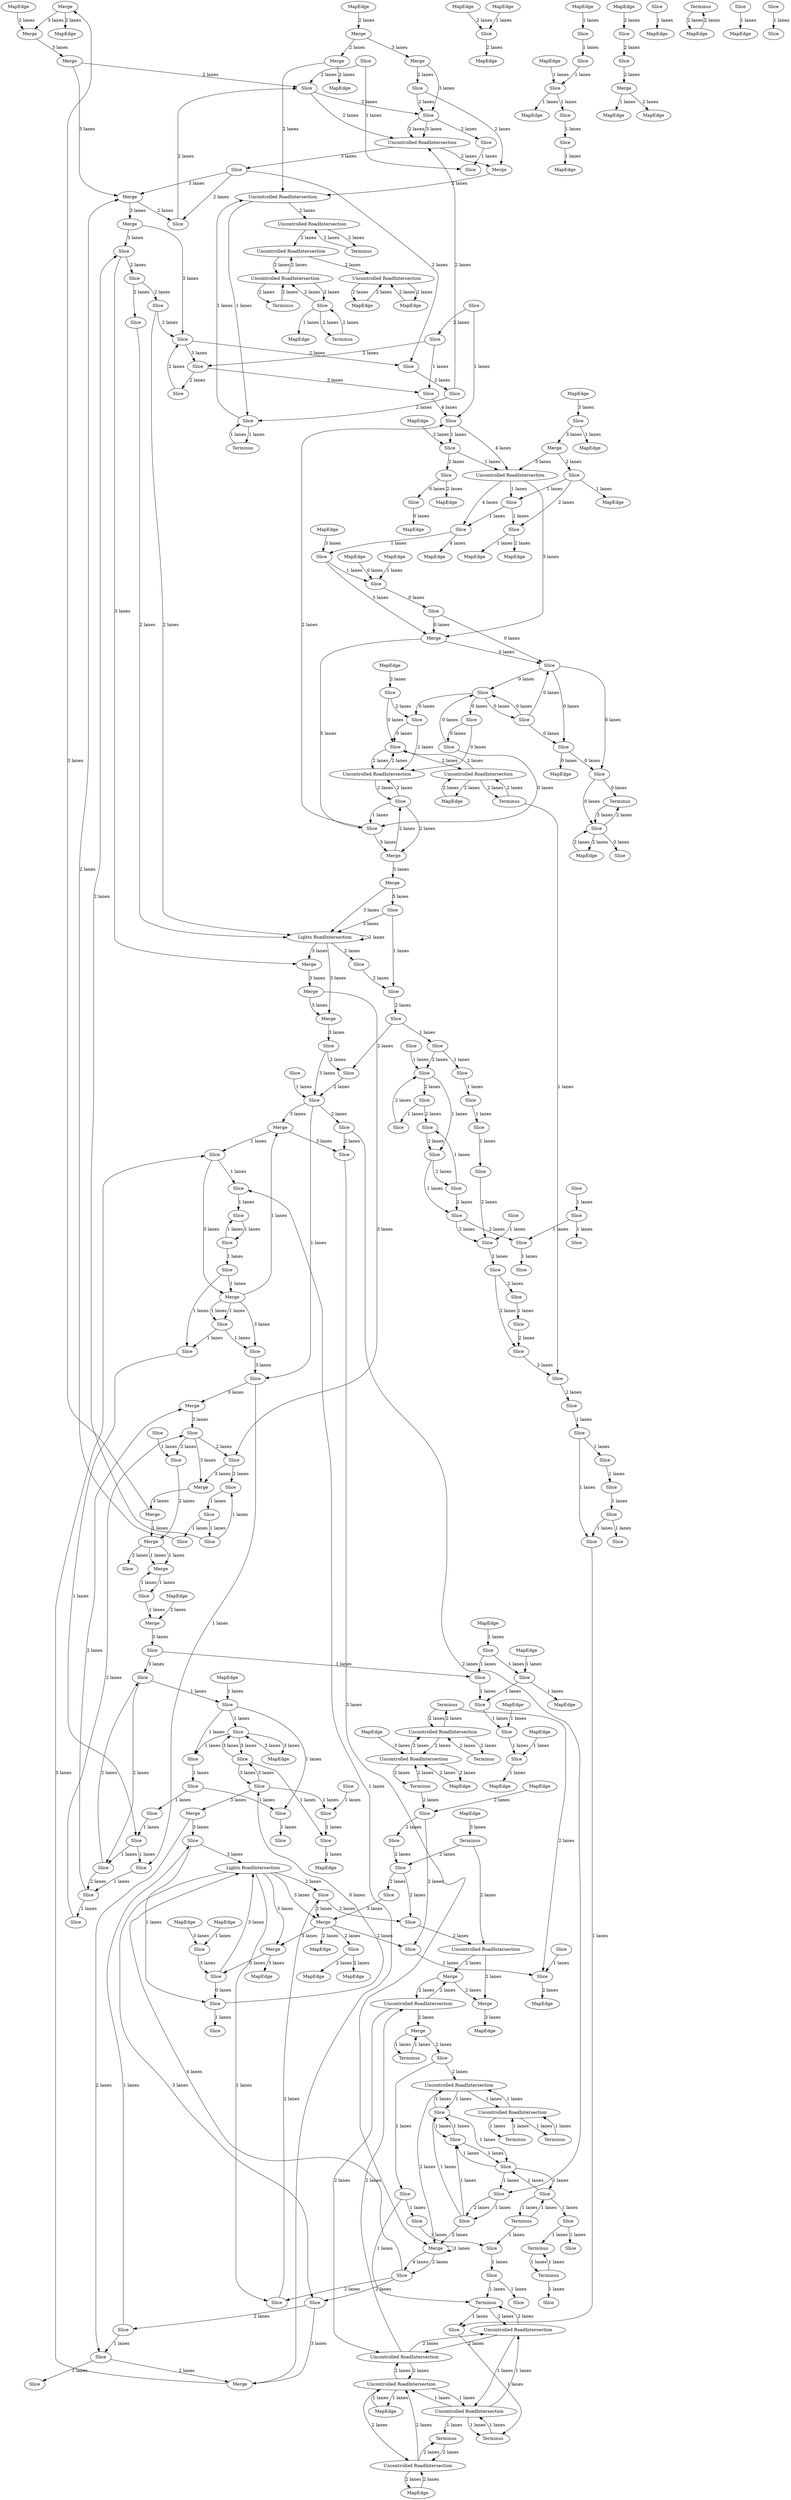 digraph {
    0 [ label = "Merge" ]
    1 [ label = "MapEdge" ]
    2 [ label = "Merge" ]
    3 [ label = "Lights RoadIntersection" ]
    4 [ label = "Merge" ]
    5 [ label = "Merge" ]
    6 [ label = "Merge" ]
    7 [ label = "Slice" ]
    8 [ label = "MapEdge" ]
    9 [ label = "Uncontrolled RoadIntersection" ]
    10 [ label = "Slice" ]
    11 [ label = "Terminus" ]
    12 [ label = "Uncontrolled RoadIntersection" ]
    13 [ label = "Merge" ]
    14 [ label = "MapEdge" ]
    15 [ label = "MapEdge" ]
    16 [ label = "MapEdge" ]
    17 [ label = "Terminus" ]
    18 [ label = "MapEdge" ]
    19 [ label = "Slice" ]
    20 [ label = "Slice" ]
    21 [ label = "MapEdge" ]
    22 [ label = "Merge" ]
    23 [ label = "Uncontrolled RoadIntersection" ]
    24 [ label = "MapEdge" ]
    25 [ label = "Merge" ]
    26 [ label = "Slice" ]
    27 [ label = "MapEdge" ]
    28 [ label = "Slice" ]
    29 [ label = "Merge" ]
    30 [ label = "Terminus" ]
    31 [ label = "Slice" ]
    32 [ label = "Uncontrolled RoadIntersection" ]
    33 [ label = "Terminus" ]
    34 [ label = "Merge" ]
    35 [ label = "Uncontrolled RoadIntersection" ]
    36 [ label = "Uncontrolled RoadIntersection" ]
    37 [ label = "Terminus" ]
    38 [ label = "Uncontrolled RoadIntersection" ]
    39 [ label = "Terminus" ]
    40 [ label = "Merge" ]
    41 [ label = "Slice" ]
    42 [ label = "Slice" ]
    43 [ label = "Merge" ]
    44 [ label = "Terminus" ]
    45 [ label = "MapEdge" ]
    46 [ label = "Merge" ]
    47 [ label = "Slice" ]
    48 [ label = "Slice" ]
    49 [ label = "Merge" ]
    50 [ label = "Slice" ]
    51 [ label = "Slice" ]
    52 [ label = "Merge" ]
    53 [ label = "Slice" ]
    54 [ label = "Merge" ]
    55 [ label = "Merge" ]
    56 [ label = "Slice" ]
    57 [ label = "MapEdge" ]
    58 [ label = "MapEdge" ]
    59 [ label = "MapEdge" ]
    60 [ label = "Slice" ]
    61 [ label = "Merge" ]
    62 [ label = "Merge" ]
    63 [ label = "MapEdge" ]
    64 [ label = "Slice" ]
    65 [ label = "Slice" ]
    66 [ label = "Slice" ]
    67 [ label = "Slice" ]
    68 [ label = "Slice" ]
    69 [ label = "Uncontrolled RoadIntersection" ]
    70 [ label = "Uncontrolled RoadIntersection" ]
    71 [ label = "Uncontrolled RoadIntersection" ]
    72 [ label = "Terminus" ]
    73 [ label = "MapEdge" ]
    74 [ label = "Slice" ]
    75 [ label = "Slice" ]
    76 [ label = "MapEdge" ]
    77 [ label = "Terminus" ]
    78 [ label = "MapEdge" ]
    79 [ label = "Uncontrolled RoadIntersection" ]
    80 [ label = "Terminus" ]
    81 [ label = "Uncontrolled RoadIntersection" ]
    82 [ label = "MapEdge" ]
    83 [ label = "Merge" ]
    84 [ label = "MapEdge" ]
    85 [ label = "MapEdge" ]
    86 [ label = "Slice" ]
    87 [ label = "Slice" ]
    88 [ label = "Slice" ]
    89 [ label = "Uncontrolled RoadIntersection" ]
    90 [ label = "Slice" ]
    91 [ label = "MapEdge" ]
    92 [ label = "Slice" ]
    93 [ label = "Slice" ]
    94 [ label = "MapEdge" ]
    95 [ label = "Slice" ]
    96 [ label = "Slice" ]
    97 [ label = "Slice" ]
    98 [ label = "Slice" ]
    99 [ label = "Slice" ]
    100 [ label = "Slice" ]
    101 [ label = "Merge" ]
    102 [ label = "Merge" ]
    103 [ label = "Slice" ]
    104 [ label = "Slice" ]
    105 [ label = "Slice" ]
    106 [ label = "Slice" ]
    107 [ label = "Slice" ]
    108 [ label = "Slice" ]
    109 [ label = "Slice" ]
    110 [ label = "MapEdge" ]
    111 [ label = "MapEdge" ]
    112 [ label = "Slice" ]
    113 [ label = "MapEdge" ]
    114 [ label = "Merge" ]
    115 [ label = "Merge" ]
    116 [ label = "Terminus" ]
    117 [ label = "Slice" ]
    118 [ label = "Slice" ]
    119 [ label = "MapEdge" ]
    120 [ label = "MapEdge" ]
    121 [ label = "Slice" ]
    122 [ label = "Slice" ]
    123 [ label = "Slice" ]
    124 [ label = "MapEdge" ]
    125 [ label = "Slice" ]
    126 [ label = "Slice" ]
    127 [ label = "Uncontrolled RoadIntersection" ]
    128 [ label = "MapEdge" ]
    129 [ label = "Terminus" ]
    130 [ label = "MapEdge" ]
    131 [ label = "Slice" ]
    132 [ label = "Slice" ]
    133 [ label = "MapEdge" ]
    134 [ label = "MapEdge" ]
    135 [ label = "Slice" ]
    136 [ label = "Slice" ]
    137 [ label = "Slice" ]
    138 [ label = "Slice" ]
    139 [ label = "MapEdge" ]
    140 [ label = "Slice" ]
    141 [ label = "Slice" ]
    142 [ label = "Terminus" ]
    143 [ label = "MapEdge" ]
    144 [ label = "Uncontrolled RoadIntersection" ]
    145 [ label = "Uncontrolled RoadIntersection" ]
    146 [ label = "Slice" ]
    147 [ label = "Slice" ]
    148 [ label = "Slice" ]
    149 [ label = "Slice" ]
    150 [ label = "Slice" ]
    151 [ label = "Slice" ]
    152 [ label = "Slice" ]
    153 [ label = "Slice" ]
    154 [ label = "Slice" ]
    155 [ label = "Slice" ]
    156 [ label = "Slice" ]
    157 [ label = "Slice" ]
    158 [ label = "Slice" ]
    159 [ label = "Slice" ]
    160 [ label = "MapEdge" ]
    161 [ label = "Slice" ]
    162 [ label = "Slice" ]
    163 [ label = "Uncontrolled RoadIntersection" ]
    164 [ label = "Slice" ]
    165 [ label = "MapEdge" ]
    166 [ label = "MapEdge" ]
    167 [ label = "Slice" ]
    168 [ label = "Merge" ]
    169 [ label = "Merge" ]
    170 [ label = "Slice" ]
    171 [ label = "Slice" ]
    172 [ label = "Slice" ]
    173 [ label = "Slice" ]
    174 [ label = "Slice" ]
    175 [ label = "Slice" ]
    176 [ label = "Slice" ]
    177 [ label = "Slice" ]
    178 [ label = "Slice" ]
    179 [ label = "Slice" ]
    180 [ label = "Merge" ]
    181 [ label = "Slice" ]
    182 [ label = "Slice" ]
    183 [ label = "Slice" ]
    184 [ label = "Slice" ]
    185 [ label = "Slice" ]
    186 [ label = "Slice" ]
    187 [ label = "Slice" ]
    188 [ label = "Merge" ]
    189 [ label = "Slice" ]
    190 [ label = "Merge" ]
    191 [ label = "Slice" ]
    192 [ label = "Slice" ]
    193 [ label = "MapEdge" ]
    194 [ label = "Slice" ]
    195 [ label = "MapEdge" ]
    196 [ label = "MapEdge" ]
    197 [ label = "Slice" ]
    198 [ label = "Slice" ]
    199 [ label = "Slice" ]
    200 [ label = "Slice" ]
    201 [ label = "Slice" ]
    202 [ label = "Slice" ]
    203 [ label = "Slice" ]
    204 [ label = "Terminus" ]
    205 [ label = "Slice" ]
    206 [ label = "Merge" ]
    207 [ label = "Slice" ]
    208 [ label = "Slice" ]
    209 [ label = "Merge" ]
    210 [ label = "Slice" ]
    211 [ label = "Slice" ]
    212 [ label = "Slice" ]
    213 [ label = "MapEdge" ]
    214 [ label = "Slice" ]
    215 [ label = "Slice" ]
    216 [ label = "Slice" ]
    217 [ label = "Slice" ]
    218 [ label = "Terminus" ]
    219 [ label = "Slice" ]
    220 [ label = "Slice" ]
    221 [ label = "Uncontrolled RoadIntersection" ]
    222 [ label = "Slice" ]
    223 [ label = "Slice" ]
    224 [ label = "MapEdge" ]
    225 [ label = "MapEdge" ]
    226 [ label = "Merge" ]
    227 [ label = "Slice" ]
    228 [ label = "Slice" ]
    229 [ label = "Slice" ]
    230 [ label = "MapEdge" ]
    231 [ label = "Slice" ]
    232 [ label = "MapEdge" ]
    233 [ label = "Slice" ]
    234 [ label = "Slice" ]
    235 [ label = "Slice" ]
    236 [ label = "Slice" ]
    237 [ label = "Slice" ]
    238 [ label = "Slice" ]
    239 [ label = "Slice" ]
    240 [ label = "Slice" ]
    241 [ label = "Slice" ]
    242 [ label = "Slice" ]
    243 [ label = "Slice" ]
    244 [ label = "Slice" ]
    245 [ label = "Slice" ]
    246 [ label = "Slice" ]
    247 [ label = "Lights RoadIntersection" ]
    248 [ label = "Slice" ]
    249 [ label = "Slice" ]
    250 [ label = "Slice" ]
    251 [ label = "Slice" ]
    252 [ label = "Slice" ]
    253 [ label = "Slice" ]
    254 [ label = "Slice" ]
    255 [ label = "Slice" ]
    256 [ label = "Slice" ]
    257 [ label = "Slice" ]
    258 [ label = "MapEdge" ]
    259 [ label = "MapEdge" ]
    260 [ label = "Slice" ]
    261 [ label = "Slice" ]
    262 [ label = "Slice" ]
    263 [ label = "Slice" ]
    264 [ label = "Slice" ]
    265 [ label = "Slice" ]
    266 [ label = "Terminus" ]
    267 [ label = "Slice" ]
    268 [ label = "MapEdge" ]
    269 [ label = "Slice" ]
    270 [ label = "Merge" ]
    271 [ label = "Slice" ]
    272 [ label = "MapEdge" ]
    273 [ label = "MapEdge" ]
    274 [ label = "MapEdge" ]
    275 [ label = "Slice" ]
    276 [ label = "MapEdge" ]
    277 [ label = "Slice" ]
    278 [ label = "MapEdge" ]
    279 [ label = "Slice" ]
    280 [ label = "Slice" ]
    281 [ label = "Slice" ]
    282 [ label = "MapEdge" ]
    283 [ label = "MapEdge" ]
    284 [ label = "Slice" ]
    285 [ label = "Slice" ]
    286 [ label = "Slice" ]
    287 [ label = "Slice" ]
    288 [ label = "Slice" ]
    289 [ label = "Slice" ]
    290 [ label = "Slice" ]
    291 [ label = "Slice" ]
    292 [ label = "Slice" ]
    293 [ label = "Slice" ]
    294 [ label = "Terminus" ]
    295 [ label = "Slice" ]
    296 [ label = "MapEdge" ]
    297 [ label = "Slice" ]
    298 [ label = "Slice" ]
    299 [ label = "Slice" ]
    300 [ label = "Slice" ]
    301 [ label = "Slice" ]
    302 [ label = "Slice" ]
    303 [ label = "Slice" ]
    304 [ label = "Slice" ]
    305 [ label = "MapEdge" ]
    306 [ label = "Uncontrolled RoadIntersection" ]
    307 [ label = "Terminus" ]
    308 [ label = "Slice" ]
    309 [ label = "Terminus" ]
    310 [ label = "Uncontrolled RoadIntersection" ]
    311 [ label = "Terminus" ]
    312 [ label = "MapEdge" ]
    313 [ label = "Slice" ]
    314 [ label = "MapEdge" ]
    315 [ label = "MapEdge" ]
    316 [ label = "Slice" ]
    317 [ label = "Slice" ]
    0 -> 1 [ label = "2 lanes" ]
    2 -> 246 [ label = "3 lanes" ]
    3 -> 214 [ label = "3 lanes" ]
    214 -> 4 [ label = "3 lanes" ]
    5 -> 6 [ label = "3 lanes" ]
    7 -> 289 [ label = "1 lanes" ]
    289 -> 8 [ label = "1 lanes" ]
    9 -> 29 [ label = "2 lanes" ]
    29 -> 10 [ label = "2 lanes" ]
    11 -> 12 [ label = "2 lanes" ]
    13 -> 34 [ label = "2 lanes" ]
    34 -> 14 [ label = "2 lanes" ]
    15 -> 297 [ label = "2 lanes" ]
    297 -> 16 [ label = "2 lanes" ]
    17 -> 122 [ label = "2 lanes" ]
    122 -> 17 [ label = "2 lanes" ]
    122 -> 18 [ label = "2 lanes" ]
    18 -> 122 [ label = "2 lanes" ]
    19 -> 20 [ label = "1 lanes" ]
    20 -> 121 [ label = "1 lanes" ]
    121 -> 21 [ label = "1 lanes" ]
    22 -> 98 [ label = "2 lanes" ]
    98 -> 4 [ label = "2 lanes" ]
    23 -> 24 [ label = "2 lanes" ]
    24 -> 23 [ label = "2 lanes" ]
    25 -> 56 [ label = "1 lanes" ]
    56 -> 26 [ label = "1 lanes" ]
    25 -> 251 [ label = "3 lanes" ]
    251 -> 188 [ label = "3 lanes" ]
    27 -> 28 [ label = "1 lanes" ]
    29 -> 30 [ label = "1 lanes" ]
    30 -> 29 [ label = "1 lanes" ]
    4 -> 26 [ label = "1 lanes" ]
    206 -> 207 [ label = "1 lanes" ]
    207 -> 257 [ label = "1 lanes" ]
    257 -> 99 [ label = "1 lanes" ]
    99 -> 31 [ label = "1 lanes" ]
    32 -> 33 [ label = "2 lanes" ]
    33 -> 32 [ label = "2 lanes" ]
    34 -> 35 [ label = "2 lanes" ]
    36 -> 38 [ label = "2 lanes" ]
    38 -> 36 [ label = "2 lanes" ]
    38 -> 37 [ label = "2 lanes" ]
    37 -> 38 [ label = "2 lanes" ]
    38 -> 304 [ label = "2 lanes" ]
    304 -> 38 [ label = "2 lanes" ]
    304 -> 39 [ label = "2 lanes" ]
    39 -> 304 [ label = "2 lanes" ]
    40 -> 313 [ label = "3 lanes" ]
    313 -> 41 [ label = "3 lanes" ]
    42 -> 317 [ label = "1 lanes" ]
    43 -> 261 [ label = "2 lanes" ]
    261 -> 163 [ label = "2 lanes" ]
    163 -> 102 [ label = "2 lanes" ]
    102 -> 35 [ label = "2 lanes" ]
    35 -> 306 [ label = "2 lanes" ]
    306 -> 36 [ label = "2 lanes" ]
    36 -> 23 [ label = "2 lanes" ]
    44 -> 79 [ label = "2 lanes" ]
    79 -> 44 [ label = "2 lanes" ]
    79 -> 32 [ label = "2 lanes" ]
    32 -> 79 [ label = "2 lanes" ]
    32 -> 45 [ label = "2 lanes" ]
    45 -> 32 [ label = "2 lanes" ]
    3 -> 46 [ label = "3 lanes" ]
    47 -> 48 [ label = "0 lanes" ]
    49 -> 50 [ label = "0 lanes" ]
    51 -> 52 [ label = "2 lanes" ]
    53 -> 202 [ label = "3 lanes" ]
    202 -> 55 [ label = "3 lanes" ]
    55 -> 106 [ label = "3 lanes" ]
    106 -> 54 [ label = "3 lanes" ]
    229 -> 55 [ label = "2 lanes" ]
    26 -> 88 [ label = "1 lanes" ]
    4 -> 56 [ label = "3 lanes" ]
    56 -> 206 [ label = "3 lanes" ]
    52 -> 57 [ label = "1 lanes" ]
    58 -> 11 [ label = "3 lanes" ]
    59 -> 60 [ label = "2 lanes" ]
    61 -> 62 [ label = "5 lanes" ]
    63 -> 28 [ label = "3 lanes" ]
    28 -> 64 [ label = "3 lanes" ]
    65 -> 222 [ label = "1 lanes" ]
    222 -> 138 [ label = "1 lanes" ]
    138 -> 135 [ label = "1 lanes" ]
    135 -> 66 [ label = "1 lanes" ]
    67 -> 68 [ label = "0 lanes" ]
    69 -> 127 [ label = "2 lanes" ]
    127 -> 69 [ label = "2 lanes" ]
    127 -> 70 [ label = "2 lanes" ]
    70 -> 127 [ label = "2 lanes" ]
    71 -> 72 [ label = "2 lanes" ]
    72 -> 71 [ label = "2 lanes" ]
    73 -> 19 [ label = "1 lanes" ]
    74 -> 75 [ label = "1 lanes" ]
    76 -> 70 [ label = "2 lanes" ]
    70 -> 76 [ label = "2 lanes" ]
    70 -> 77 [ label = "2 lanes" ]
    77 -> 70 [ label = "2 lanes" ]
    60 -> 68 [ label = "0 lanes" ]
    50 -> 175 [ label = "0 lanes" ]
    175 -> 67 [ label = "0 lanes" ]
    68 -> 71 [ label = "2 lanes" ]
    71 -> 68 [ label = "2 lanes" ]
    71 -> 78 [ label = "2 lanes" ]
    78 -> 71 [ label = "2 lanes" ]
    79 -> 80 [ label = "2 lanes" ]
    80 -> 79 [ label = "2 lanes" ]
    68 -> 81 [ label = "2 lanes" ]
    81 -> 68 [ label = "2 lanes" ]
    49 -> 75 [ label = "5 lanes" ]
    75 -> 61 [ label = "5 lanes" ]
    48 -> 82 [ label = "0 lanes" ]
    83 -> 65 [ label = "2 lanes" ]
    65 -> 223 [ label = "2 lanes" ]
    223 -> 84 [ label = "2 lanes" ]
    85 -> 66 [ label = "0 lanes" ]
    66 -> 136 [ label = "0 lanes" ]
    136 -> 50 [ label = "0 lanes" ]
    86 -> 192 [ label = "2 lanes" ]
    87 -> 88 [ label = "1 lanes" ]
    188 -> 187 [ label = "4 lanes" ]
    187 -> 3 [ label = "4 lanes" ]
    89 -> 181 [ label = "1 lanes" ]
    181 -> 89 [ label = "1 lanes" ]
    181 -> 216 [ label = "1 lanes" ]
    216 -> 181 [ label = "1 lanes" ]
    216 -> 182 [ label = "1 lanes" ]
    182 -> 216 [ label = "1 lanes" ]
    90 -> 91 [ label = "1 lanes" ]
    92 -> 93 [ label = "1 lanes" ]
    94 -> 271 [ label = "3 lanes" ]
    271 -> 83 [ label = "3 lanes" ]
    83 -> 221 [ label = "3 lanes" ]
    221 -> 49 [ label = "3 lanes" ]
    298 -> 95 [ label = "1 lanes" ]
    96 -> 162 [ label = "1 lanes" ]
    162 -> 170 [ label = "1 lanes" ]
    170 -> 97 [ label = "1 lanes" ]
    96 -> 98 [ label = "1 lanes" ]
    95 -> 99 [ label = "1 lanes" ]
    99 -> 199 [ label = "1 lanes" ]
    199 -> 229 [ label = "1 lanes" ]
    229 -> 100 [ label = "1 lanes" ]
    101 -> 104 [ label = "2 lanes" ]
    104 -> 102 [ label = "2 lanes" ]
    103 -> 108 [ label = "1 lanes" ]
    108 -> 86 [ label = "1 lanes" ]
    86 -> 103 [ label = "1 lanes" ]
    104 -> 107 [ label = "2 lanes" ]
    164 -> 105 [ label = "2 lanes" ]
    106 -> 269 [ label = "2 lanes" ]
    269 -> 103 [ label = "2 lanes" ]
    107 -> 163 [ label = "2 lanes" ]
    108 -> 109 [ label = "1 lanes" ]
    110 -> 40 [ label = "2 lanes" ]
    112 -> 51 [ label = "2 lanes" ]
    52 -> 113 [ label = "2 lanes" ]
    114 -> 115 [ label = "2 lanes" ]
    114 -> 9 [ label = "2 lanes" ]
    9 -> 114 [ label = "2 lanes" ]
    9 -> 69 [ label = "2 lanes" ]
    69 -> 9 [ label = "2 lanes" ]
    69 -> 144 [ label = "2 lanes" ]
    144 -> 69 [ label = "2 lanes" ]
    144 -> 116 [ label = "2 lanes" ]
    116 -> 144 [ label = "2 lanes" ]
    117 -> 118 [ label = "1 lanes" ]
    118 -> 119 [ label = "1 lanes" ]
    120 -> 121 [ label = "1 lanes" ]
    121 -> 117 [ label = "1 lanes" ]
    122 -> 123 [ label = "0 lanes" ]
    124 -> 32 [ label = "3 lanes" ]
    125 -> 126 [ label = "1 lanes" ]
    44 -> 126 [ label = "2 lanes" ]
    47 -> 111 [ label = "2 lanes" ]
    67 -> 81 [ label = "2 lanes" ]
    127 -> 128 [ label = "1 lanes" ]
    128 -> 127 [ label = "1 lanes" ]
    127 -> 145 [ label = "1 lanes" ]
    145 -> 127 [ label = "1 lanes" ]
    145 -> 129 [ label = "1 lanes" ]
    129 -> 145 [ label = "1 lanes" ]
    317 -> 298 [ label = "1 lanes" ]
    130 -> 23 [ label = "2 lanes" ]
    23 -> 130 [ label = "2 lanes" ]
    131 -> 132 [ label = "1 lanes" ]
    50 -> 171 [ label = "0 lanes" ]
    171 -> 133 [ label = "0 lanes" ]
    134 -> 135 [ label = "3 lanes" ]
    135 -> 49 [ label = "3 lanes" ]
    136 -> 49 [ label = "0 lanes" ]
    247 -> 6 [ label = "3 lanes" ]
    246 -> 308 [ label = "3 lanes" ]
    308 -> 137 [ label = "3 lanes" ]
    137 -> 177 [ label = "4 lanes" ]
    177 -> 221 [ label = "4 lanes" ]
    221 -> 138 [ label = "4 lanes" ]
    138 -> 139 [ label = "4 lanes" ]
    140 -> 141 [ label = "2 lanes" ]
    142 -> 143 [ label = "2 lanes" ]
    143 -> 142 [ label = "2 lanes" ]
    145 -> 144 [ label = "1 lanes" ]
    144 -> 145 [ label = "1 lanes" ]
    145 -> 77 [ label = "1 lanes" ]
    146 -> 147 [ label = "1 lanes" ]
    148 -> 302 [ label = "2 lanes" ]
    302 -> 295 [ label = "2 lanes" ]
    295 -> 149 [ label = "2 lanes" ]
    235 -> 301 [ label = "2 lanes" ]
    301 -> 150 [ label = "2 lanes" ]
    151 -> 235 [ label = "2 lanes" ]
    152 -> 151 [ label = "1 lanes" ]
    153 -> 152 [ label = "1 lanes" ]
    154 -> 153 [ label = "1 lanes" ]
    155 -> 129 [ label = "1 lanes" ]
    156 -> 157 [ label = "1 lanes" ]
    158 -> 156 [ label = "1 lanes" ]
    159 -> 147 [ label = "1 lanes" ]
    147 -> 155 [ label = "1 lanes" ]
    116 -> 155 [ label = "1 lanes" ]
    10 -> 158 [ label = "1 lanes" ]
    158 -> 116 [ label = "1 lanes" ]
    160 -> 13 [ label = "2 lanes" ]
    60 -> 67 [ label = "2 lanes" ]
    161 -> 22 [ label = "3 lanes" ]
    3 -> 190 [ label = "3 lanes" ]
    22 -> 162 [ label = "3 lanes" ]
    162 -> 3 [ label = "3 lanes" ]
    13 -> 101 [ label = "3 lanes" ]
    101 -> 107 [ label = "3 lanes" ]
    107 -> 163 [ label = "3 lanes" ]
    163 -> 164 [ label = "3 lanes" ]
    164 -> 270 [ label = "3 lanes" ]
    115 -> 165 [ label = "3 lanes" ]
    3 -> 189 [ label = "2 lanes" ]
    189 -> 287 [ label = "2 lanes" ]
    287 -> 12 [ label = "2 lanes" ]
    166 -> 220 [ label = "2 lanes" ]
    220 -> 47 [ label = "2 lanes" ]
    167 -> 40 [ label = "1 lanes" ]
    168 -> 169 [ label = "1 lanes" ]
    64 -> 170 [ label = "0 lanes" ]
    170 -> 161 [ label = "0 lanes" ]
    64 -> 3 [ label = "3 lanes" ]
    172 -> 175 [ label = "0 lanes" ]
    175 -> 174 [ label = "0 lanes" ]
    174 -> 81 [ label = "0 lanes" ]
    172 -> 171 [ label = "0 lanes" ]
    171 -> 176 [ label = "0 lanes" ]
    176 -> 17 [ label = "0 lanes" ]
    173 -> 75 [ label = "0 lanes" ]
    174 -> 173 [ label = "0 lanes" ]
    173 -> 175 [ label = "0 lanes" ]
    175 -> 172 [ label = "0 lanes" ]
    172 -> 50 [ label = "0 lanes" ]
    50 -> 176 [ label = "0 lanes" ]
    176 -> 122 [ label = "0 lanes" ]
    75 -> 177 [ label = "2 lanes" ]
    6 -> 140 [ label = "3 lanes" ]
    140 -> 250 [ label = "3 lanes" ]
    250 -> 25 [ label = "3 lanes" ]
    178 -> 179 [ label = "1 lanes" ]
    178 -> 247 [ label = "3 lanes" ]
    62 -> 247 [ label = "3 lanes" ]
    247 -> 180 [ label = "3 lanes" ]
    62 -> 178 [ label = "5 lanes" ]
    181 -> 182 [ label = "1 lanes" ]
    182 -> 185 [ label = "1 lanes" ]
    185 -> 186 [ label = "1 lanes" ]
    186 -> 181 [ label = "1 lanes" ]
    11 -> 286 [ label = "2 lanes" ]
    286 -> 183 [ label = "2 lanes" ]
    183 -> 190 [ label = "3 lanes" ]
    184 -> 185 [ label = "2 lanes" ]
    185 -> 186 [ label = "2 lanes" ]
    186 -> 188 [ label = "2 lanes" ]
    188 -> 187 [ label = "2 lanes" ]
    188 -> 188 [ label = "1 lanes" ]
    189 -> 190 [ label = "2 lanes" ]
    191 -> 126 [ label = "2 lanes" ]
    187 -> 215 [ label = "2 lanes" ]
    215 -> 189 [ label = "2 lanes" ]
    42 -> 7 [ label = "3 lanes" ]
    7 -> 42 [ label = "3 lanes" ]
    7 -> 161 [ label = "3 lanes" ]
    161 -> 7 [ label = "3 lanes" ]
    2 -> 192 [ label = "3 lanes" ]
    192 -> 180 [ label = "3 lanes" ]
    190 -> 194 [ label = "2 lanes" ]
    194 -> 193 [ label = "2 lanes" ]
    194 -> 195 [ label = "2 lanes" ]
    126 -> 196 [ label = "2 lanes" ]
    98 -> 197 [ label = "1 lanes" ]
    100 -> 106 [ label = "2 lanes" ]
    106 -> 211 [ label = "2 lanes" ]
    211 -> 169 [ label = "2 lanes" ]
    169 -> 200 [ label = "2 lanes" ]
    201 -> 250 [ label = "1 lanes" ]
    250 -> 202 [ label = "1 lanes" ]
    202 -> 199 [ label = "1 lanes" ]
    203 -> 234 [ label = "1 lanes" ]
    234 -> 154 [ label = "1 lanes" ]
    206 -> 25 [ label = "1 lanes" ]
    204 -> 205 [ label = "1 lanes" ]
    206 -> 207 [ label = "1 lanes" ]
    207 -> 53 [ label = "1 lanes" ]
    316 -> 299 [ label = "1 lanes" ]
    299 -> 208 [ label = "1 lanes" ]
    169 -> 209 [ label = "1 lanes" ]
    169 -> 209 [ label = "1 lanes" ]
    210 -> 211 [ label = "1 lanes" ]
    212 -> 213 [ label = "1 lanes" ]
    187 -> 214 [ label = "2 lanes" ]
    214 -> 96 [ label = "2 lanes" ]
    167 -> 209 [ label = "1 lanes" ]
    209 -> 167 [ label = "1 lanes" ]
    3 -> 215 [ label = "1 lanes" ]
    186 -> 216 [ label = "1 lanes" ]
    218 -> 157 [ label = "1 lanes" ]
    157 -> 233 [ label = "1 lanes" ]
    233 -> 217 [ label = "1 lanes" ]
    182 -> 291 [ label = "1 lanes" ]
    291 -> 182 [ label = "1 lanes" ]
    291 -> 218 [ label = "1 lanes" ]
    218 -> 291 [ label = "1 lanes" ]
    219 -> 177 [ label = "1 lanes" ]
    177 -> 220 [ label = "1 lanes" ]
    220 -> 221 [ label = "1 lanes" ]
    221 -> 222 [ label = "1 lanes" ]
    222 -> 223 [ label = "1 lanes" ]
    223 -> 224 [ label = "1 lanes" ]
    225 -> 226 [ label = "2 lanes" ]
    227 -> 228 [ label = "1 lanes" ]
    41 -> 316 [ label = "1 lanes" ]
    316 -> 42 [ label = "1 lanes" ]
    31 -> 229 [ label = "2 lanes" ]
    41 -> 31 [ label = "2 lanes" ]
    31 -> 41 [ label = "2 lanes" ]
    230 -> 231 [ label = "1 lanes" ]
    190 -> 232 [ label = "2 lanes" ]
    190 -> 46 [ label = "3 lanes" ]
    294 -> 204 [ label = "1 lanes" ]
    204 -> 294 [ label = "1 lanes" ]
    233 -> 116 [ label = "1 lanes" ]
    234 -> 238 [ label = "2 lanes" ]
    238 -> 243 [ label = "2 lanes" ]
    243 -> 242 [ label = "2 lanes" ]
    242 -> 245 [ label = "2 lanes" ]
    245 -> 241 [ label = "2 lanes" ]
    241 -> 239 [ label = "2 lanes" ]
    239 -> 235 [ label = "2 lanes" ]
    236 -> 235 [ label = "1 lanes" ]
    237 -> 238 [ label = "1 lanes" ]
    245 -> 239 [ label = "1 lanes" ]
    239 -> 240 [ label = "2 lanes" ]
    241 -> 242 [ label = "1 lanes" ]
    243 -> 244 [ label = "1 lanes" ]
    238 -> 245 [ label = "1 lanes" ]
    244 -> 238 [ label = "2 lanes" ]
    260 -> 246 [ label = "2 lanes" ]
    247 -> 247 [ label = "2 lanes" ]
    248 -> 260 [ label = "2 lanes" ]
    249 -> 179 [ label = "2 lanes" ]
    179 -> 203 [ label = "2 lanes" ]
    203 -> 141 [ label = "2 lanes" ]
    141 -> 250 [ label = "2 lanes" ]
    250 -> 184 [ label = "2 lanes" ]
    184 -> 251 [ label = "2 lanes" ]
    252 -> 247 [ label = "2 lanes" ]
    247 -> 249 [ label = "2 lanes" ]
    192 -> 248 [ label = "2 lanes" ]
    248 -> 252 [ label = "2 lanes" ]
    253 -> 255 [ label = "1 lanes" ]
    255 -> 240 [ label = "1 lanes" ]
    240 -> 254 [ label = "1 lanes" ]
    255 -> 256 [ label = "1 lanes" ]
    198 -> 257 [ label = "1 lanes" ]
    190 -> 191 [ label = "2 lanes" ]
    46 -> 258 [ label = "3 lanes" ]
    46 -> 64 [ label = "0 lanes" ]
    259 -> 284 [ label = "2 lanes" ]
    284 -> 191 [ label = "2 lanes" ]
    260 -> 247 [ label = "2 lanes" ]
    109 -> 270 [ label = "2 lanes" ]
    270 -> 105 [ label = "2 lanes" ]
    105 -> 261 [ label = "2 lanes" ]
    262 -> 246 [ label = "2 lanes" ]
    164 -> 263 [ label = "2 lanes" ]
    264 -> 163 [ label = "2 lanes" ]
    131 -> 261 [ label = "2 lanes" ]
    261 -> 107 [ label = "2 lanes" ]
    107 -> 265 [ label = "2 lanes" ]
    265 -> 132 [ label = "1 lanes" ]
    35 -> 267 [ label = "1 lanes" ]
    267 -> 35 [ label = "1 lanes" ]
    267 -> 266 [ label = "1 lanes" ]
    266 -> 267 [ label = "1 lanes" ]
    10 -> 89 [ label = "2 lanes" ]
    89 -> 188 [ label = "2 lanes" ]
    246 -> 263 [ label = "2 lanes" ]
    263 -> 264 [ label = "2 lanes" ]
    264 -> 267 [ label = "2 lanes" ]
    268 -> 112 [ label = "2 lanes" ]
    206 -> 53 [ label = "3 lanes" ]
    81 -> 74 [ label = "2 lanes" ]
    74 -> 81 [ label = "2 lanes" ]
    74 -> 61 [ label = "2 lanes" ]
    61 -> 74 [ label = "2 lanes" ]
    5 -> 269 [ label = "3 lanes" ]
    269 -> 54 [ label = "3 lanes" ]
    180 -> 5 [ label = "3 lanes" ]
    226 -> 43 [ label = "3 lanes" ]
    43 -> 270 [ label = "3 lanes" ]
    0 -> 226 [ label = "3 lanes" ]
    54 -> 168 [ label = "3 lanes" ]
    168 -> 0 [ label = "3 lanes" ]
    198 -> 206 [ label = "1 lanes" ]
    87 -> 198 [ label = "1 lanes" ]
    88 -> 87 [ label = "1 lanes" ]
    270 -> 2 [ label = "3 lanes" ]
    271 -> 272 [ label = "1 lanes" ]
    65 -> 273 [ label = "1 lanes" ]
    274 -> 280 [ label = "1 lanes" ]
    280 -> 275 [ label = "1 lanes" ]
    276 -> 281 [ label = "1 lanes" ]
    281 -> 277 [ label = "1 lanes" ]
    278 -> 279 [ label = "1 lanes" ]
    280 -> 281 [ label = "1 lanes" ]
    281 -> 282 [ label = "1 lanes" ]
    283 -> 66 [ label = "1 lanes" ]
    33 -> 284 [ label = "2 lanes" ]
    284 -> 285 [ label = "2 lanes" ]
    285 -> 286 [ label = "2 lanes" ]
    286 -> 287 [ label = "2 lanes" ]
    288 -> 290 [ label = "1 lanes" ]
    290 -> 289 [ label = "1 lanes" ]
    161 -> 290 [ label = "1 lanes" ]
    291 -> 293 [ label = "1 lanes" ]
    293 -> 292 [ label = "1 lanes" ]
    293 -> 294 [ label = "1 lanes" ]
    72 -> 295 [ label = "1 lanes" ]
    296 -> 297 [ label = "1 lanes" ]
    298 -> 299 [ label = "1 lanes" ]
    93 -> 146 [ label = "1 lanes" ]
    146 -> 300 [ label = "1 lanes" ]
    301 -> 302 [ label = "2 lanes" ]
    150 -> 148 [ label = "1 lanes" ]
    149 -> 159 [ label = "1 lanes" ]
    159 -> 92 [ label = "1 lanes" ]
    219 -> 303 [ label = "2 lanes" ]
    303 -> 308 [ label = "2 lanes" ]
    308 -> 262 [ label = "2 lanes" ]
    303 -> 137 [ label = "1 lanes" ]
    304 -> 305 [ label = "1 lanes" ]
    306 -> 307 [ label = "2 lanes" ]
    307 -> 306 [ label = "2 lanes" ]
    12 -> 114 [ label = "2 lanes" ]
    12 -> 115 [ label = "2 lanes" ]
    89 -> 310 [ label = "1 lanes" ]
    310 -> 89 [ label = "1 lanes" ]
    310 -> 309 [ label = "1 lanes" ]
    309 -> 310 [ label = "1 lanes" ]
    310 -> 311 [ label = "1 lanes" ]
    311 -> 310 [ label = "1 lanes" ]
    312 -> 42 [ label = "3 lanes" ]
    42 -> 312 [ label = "3 lanes" ]
    313 -> 275 [ label = "1 lanes" ]
    275 -> 277 [ label = "1 lanes" ]
    277 -> 279 [ label = "1 lanes" ]
    279 -> 231 [ label = "1 lanes" ]
    231 -> 314 [ label = "1 lanes" ]
    315 -> 316 [ label = "1 lanes" ]
    316 -> 317 [ label = "1 lanes" ]
}
